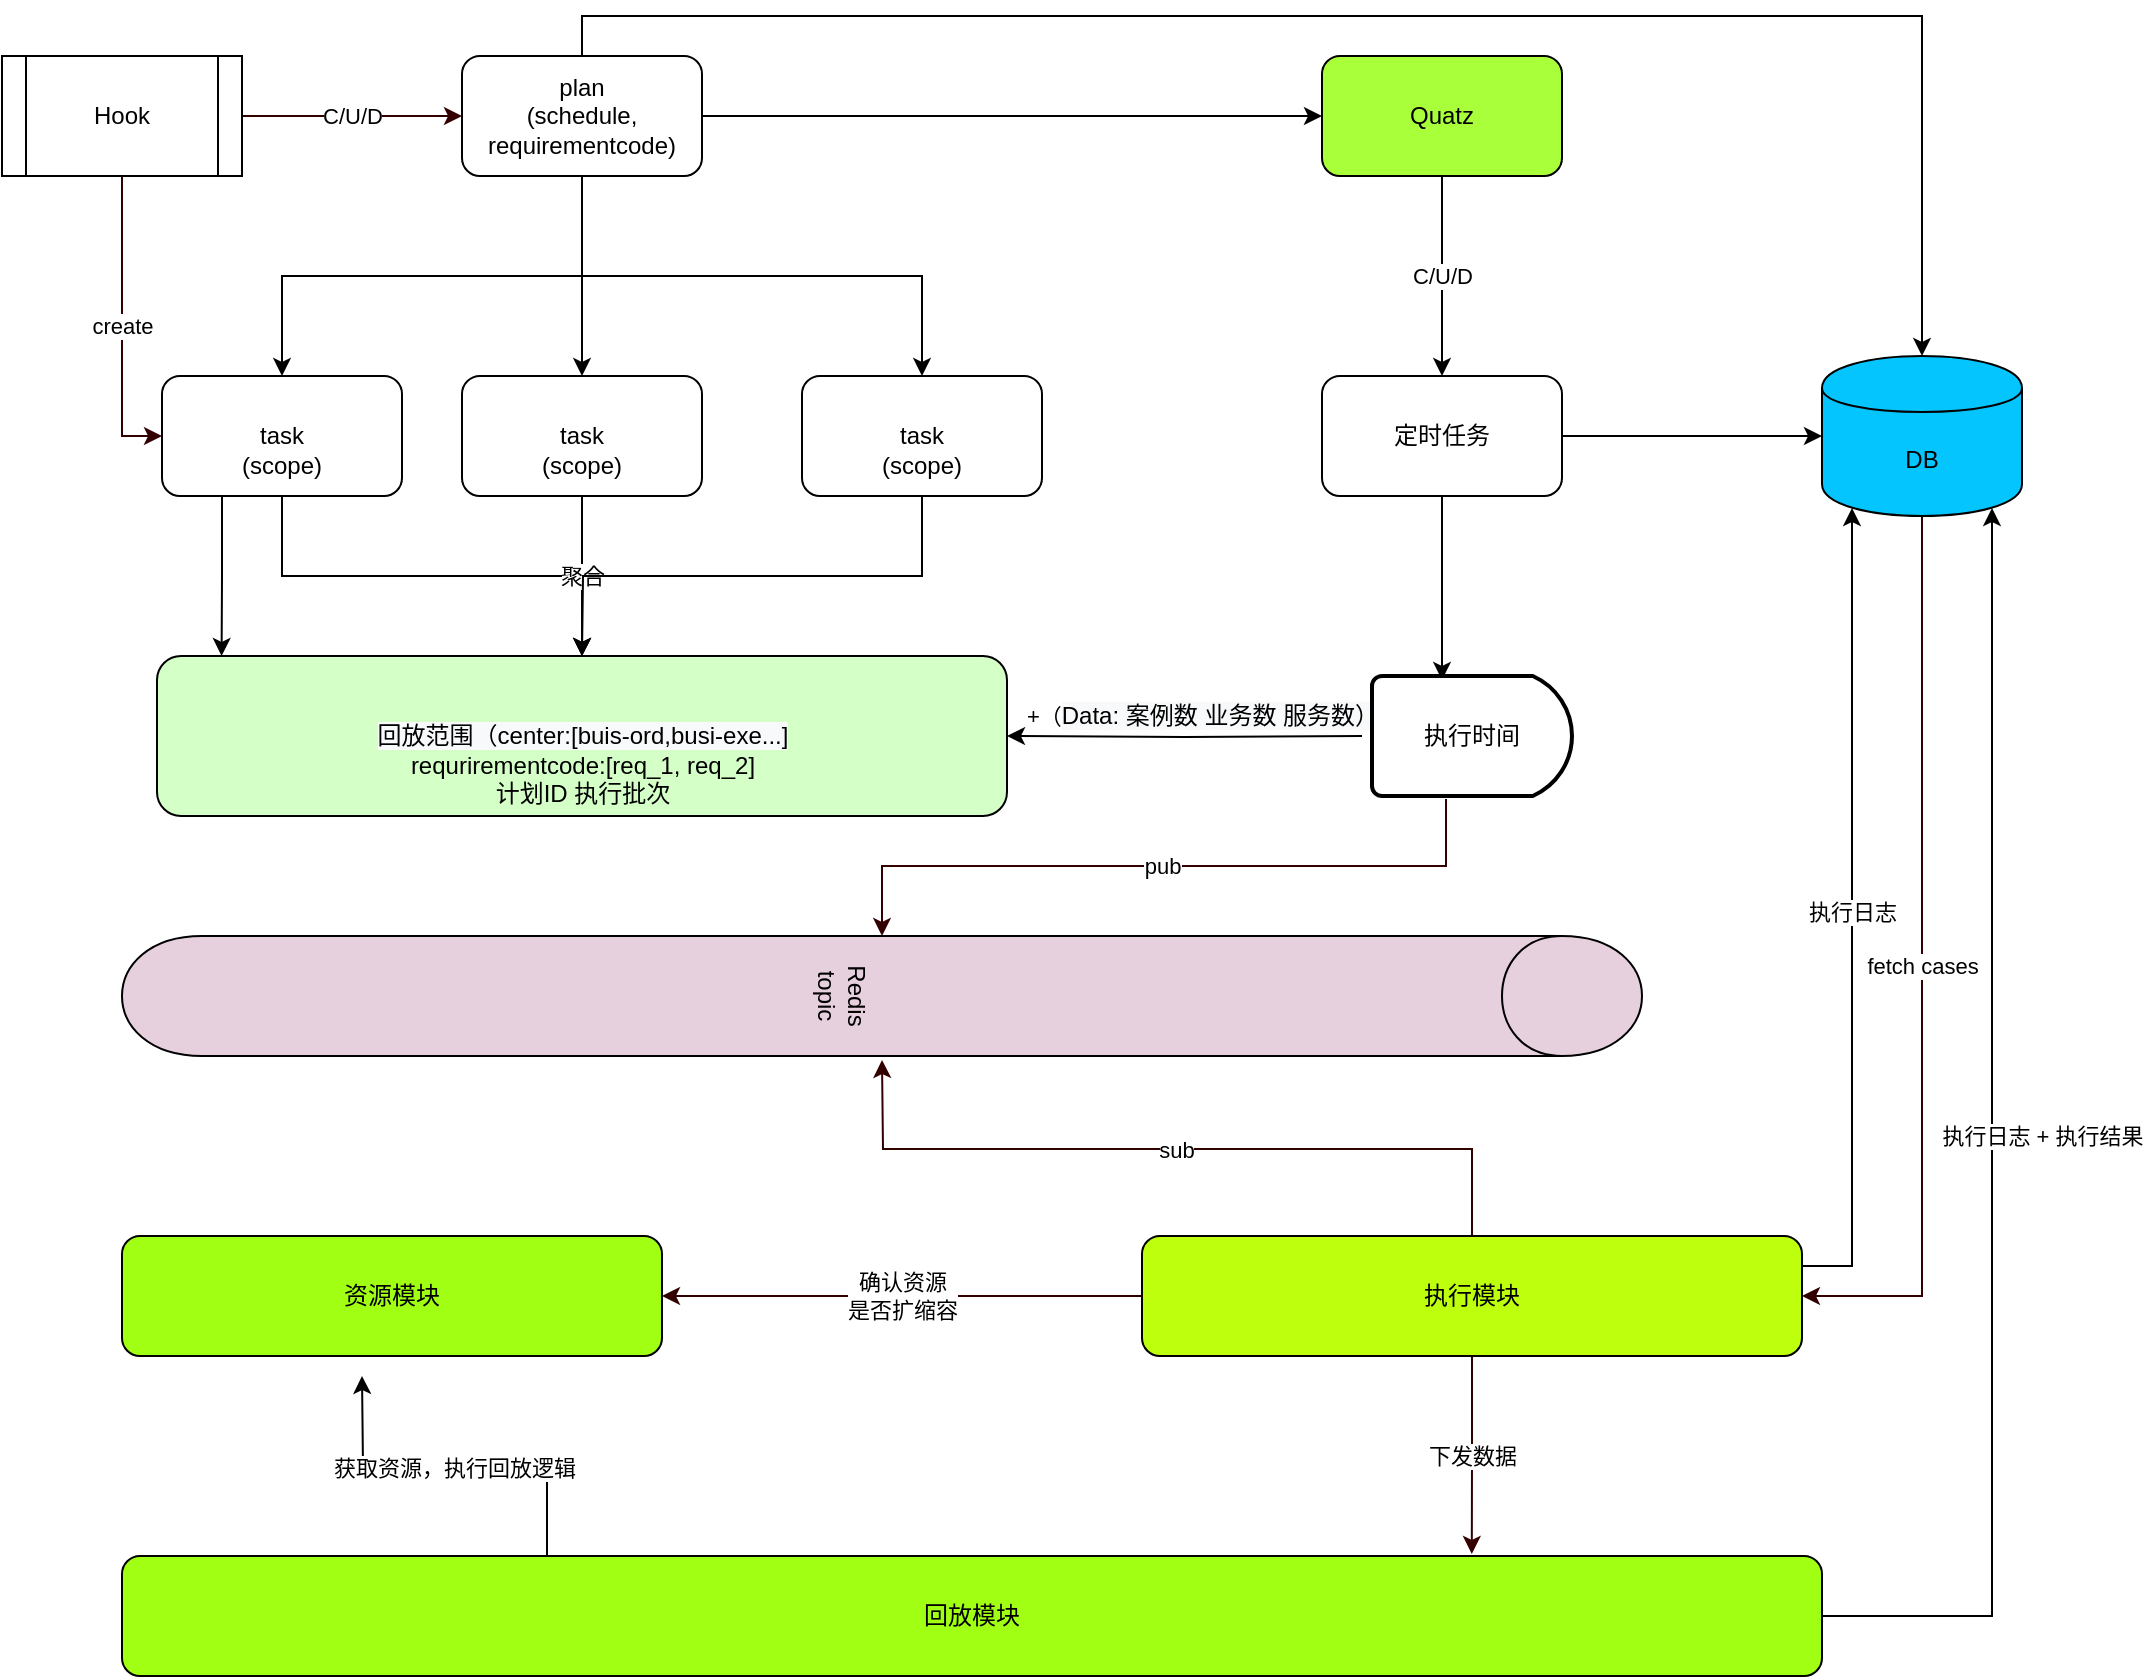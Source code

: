 <mxfile version="13.0.9" type="github">
  <diagram id="a6d8qoQg7wmettdPWS81" name="第 1 页">
    <mxGraphModel dx="1242" dy="683" grid="1" gridSize="10" guides="1" tooltips="1" connect="1" arrows="1" fold="1" page="1" pageScale="1" pageWidth="827" pageHeight="1169" math="0" shadow="0">
      <root>
        <mxCell id="0" />
        <mxCell id="1" parent="0" />
        <mxCell id="FVSSslxMcm7K-c5CqzQ3-6" style="edgeStyle=orthogonalEdgeStyle;rounded=0;orthogonalLoop=1;jettySize=auto;html=1;exitX=0.5;exitY=1;exitDx=0;exitDy=0;entryX=0.5;entryY=0;entryDx=0;entryDy=0;" parent="1" source="FVSSslxMcm7K-c5CqzQ3-2" target="FVSSslxMcm7K-c5CqzQ3-4" edge="1">
          <mxGeometry relative="1" as="geometry" />
        </mxCell>
        <mxCell id="FVSSslxMcm7K-c5CqzQ3-8" style="edgeStyle=orthogonalEdgeStyle;rounded=0;orthogonalLoop=1;jettySize=auto;html=1;exitX=0.5;exitY=1;exitDx=0;exitDy=0;entryX=0.5;entryY=0;entryDx=0;entryDy=0;" parent="1" source="FVSSslxMcm7K-c5CqzQ3-2" target="FVSSslxMcm7K-c5CqzQ3-3" edge="1">
          <mxGeometry relative="1" as="geometry" />
        </mxCell>
        <mxCell id="FVSSslxMcm7K-c5CqzQ3-9" style="edgeStyle=orthogonalEdgeStyle;rounded=0;orthogonalLoop=1;jettySize=auto;html=1;exitX=0.5;exitY=1;exitDx=0;exitDy=0;entryX=0.5;entryY=0;entryDx=0;entryDy=0;" parent="1" source="FVSSslxMcm7K-c5CqzQ3-2" target="FVSSslxMcm7K-c5CqzQ3-5" edge="1">
          <mxGeometry relative="1" as="geometry" />
        </mxCell>
        <mxCell id="qAdTjsP8O6FM5Z1obVZ--11" style="edgeStyle=orthogonalEdgeStyle;rounded=0;orthogonalLoop=1;jettySize=auto;html=1;exitX=0.5;exitY=0;exitDx=0;exitDy=0;entryX=0.5;entryY=0;entryDx=0;entryDy=0;" parent="1" source="FVSSslxMcm7K-c5CqzQ3-2" target="qAdTjsP8O6FM5Z1obVZ--9" edge="1">
          <mxGeometry relative="1" as="geometry" />
        </mxCell>
        <mxCell id="jSEHMp3xiI0pvjKX2GBw-10" style="edgeStyle=orthogonalEdgeStyle;rounded=0;orthogonalLoop=1;jettySize=auto;html=1;exitX=1;exitY=0.5;exitDx=0;exitDy=0;entryX=0;entryY=0.5;entryDx=0;entryDy=0;" parent="1" source="FVSSslxMcm7K-c5CqzQ3-2" target="qAdTjsP8O6FM5Z1obVZ--5" edge="1">
          <mxGeometry relative="1" as="geometry" />
        </mxCell>
        <mxCell id="FVSSslxMcm7K-c5CqzQ3-2" value="plan&lt;br&gt;(schedule, requirementcode)" style="rounded=1;whiteSpace=wrap;html=1;" parent="1" vertex="1">
          <mxGeometry x="250" y="60" width="120" height="60" as="geometry" />
        </mxCell>
        <mxCell id="911jX7e-q0z1Y5w5JWRH-14" style="edgeStyle=orthogonalEdgeStyle;rounded=0;orthogonalLoop=1;jettySize=auto;html=1;exitX=0.5;exitY=1;exitDx=0;exitDy=0;entryX=0.5;entryY=0;entryDx=0;entryDy=0;" parent="1" source="FVSSslxMcm7K-c5CqzQ3-3" target="FVSSslxMcm7K-c5CqzQ3-16" edge="1">
          <mxGeometry relative="1" as="geometry" />
        </mxCell>
        <mxCell id="qAdTjsP8O6FM5Z1obVZ--16" style="edgeStyle=orthogonalEdgeStyle;rounded=0;orthogonalLoop=1;jettySize=auto;html=1;exitX=0.25;exitY=1;exitDx=0;exitDy=0;entryX=0.076;entryY=0;entryDx=0;entryDy=0;entryPerimeter=0;" parent="1" source="FVSSslxMcm7K-c5CqzQ3-3" target="FVSSslxMcm7K-c5CqzQ3-16" edge="1">
          <mxGeometry relative="1" as="geometry">
            <mxPoint x="130" y="350" as="targetPoint" />
          </mxGeometry>
        </mxCell>
        <mxCell id="FVSSslxMcm7K-c5CqzQ3-3" value="&lt;br&gt;task&lt;br&gt;(scope)" style="rounded=1;whiteSpace=wrap;html=1;" parent="1" vertex="1">
          <mxGeometry x="100" y="220" width="120" height="60" as="geometry" />
        </mxCell>
        <mxCell id="911jX7e-q0z1Y5w5JWRH-11" value="聚合" style="edgeStyle=orthogonalEdgeStyle;rounded=0;orthogonalLoop=1;jettySize=auto;html=1;exitX=0.5;exitY=1;exitDx=0;exitDy=0;" parent="1" source="FVSSslxMcm7K-c5CqzQ3-4" target="FVSSslxMcm7K-c5CqzQ3-16" edge="1">
          <mxGeometry relative="1" as="geometry" />
        </mxCell>
        <mxCell id="FVSSslxMcm7K-c5CqzQ3-4" value="&lt;br&gt;task&lt;br&gt;(scope)" style="rounded=1;whiteSpace=wrap;html=1;" parent="1" vertex="1">
          <mxGeometry x="250" y="220" width="120" height="60" as="geometry" />
        </mxCell>
        <mxCell id="911jX7e-q0z1Y5w5JWRH-15" style="edgeStyle=orthogonalEdgeStyle;rounded=0;orthogonalLoop=1;jettySize=auto;html=1;exitX=0.5;exitY=1;exitDx=0;exitDy=0;" parent="1" source="FVSSslxMcm7K-c5CqzQ3-5" edge="1">
          <mxGeometry relative="1" as="geometry">
            <mxPoint x="310" y="360" as="targetPoint" />
          </mxGeometry>
        </mxCell>
        <mxCell id="FVSSslxMcm7K-c5CqzQ3-5" value="&lt;br&gt;task&lt;br&gt;(scope)" style="rounded=1;whiteSpace=wrap;html=1;" parent="1" vertex="1">
          <mxGeometry x="420" y="220" width="120" height="60" as="geometry" />
        </mxCell>
        <mxCell id="FVSSslxMcm7K-c5CqzQ3-16" value="&lt;br&gt;&lt;br&gt;&lt;span style=&quot;color: rgb(0 , 0 , 0) ; font-family: &amp;#34;helvetica&amp;#34; ; font-size: 12px ; font-style: normal ; font-weight: 400 ; letter-spacing: normal ; text-align: center ; text-indent: 0px ; text-transform: none ; word-spacing: 0px ; background-color: rgb(248 , 249 , 250) ; float: none ; display: inline&quot;&gt;回放范围（center:[buis-ord,busi-exe...]&lt;/span&gt;&lt;br&gt;requrirementcode:[req_1, req_2]&lt;br&gt;计划ID 执行批次" style="rounded=1;whiteSpace=wrap;html=1;fillColor=#D4FFC7;" parent="1" vertex="1">
          <mxGeometry x="97.5" y="360" width="425" height="80" as="geometry" />
        </mxCell>
        <mxCell id="qAdTjsP8O6FM5Z1obVZ--4" value="create" style="edgeStyle=orthogonalEdgeStyle;rounded=0;orthogonalLoop=1;jettySize=auto;html=1;exitX=0.5;exitY=1;exitDx=0;exitDy=0;entryX=0;entryY=0.5;entryDx=0;entryDy=0;strokeColor=#330000;" parent="1" source="qAdTjsP8O6FM5Z1obVZ--1" target="FVSSslxMcm7K-c5CqzQ3-3" edge="1">
          <mxGeometry relative="1" as="geometry" />
        </mxCell>
        <mxCell id="qAdTjsP8O6FM5Z1obVZ--29" value="C/U/D" style="edgeStyle=orthogonalEdgeStyle;rounded=0;orthogonalLoop=1;jettySize=auto;html=1;exitX=1;exitY=0.5;exitDx=0;exitDy=0;strokeColor=#330000;" parent="1" source="qAdTjsP8O6FM5Z1obVZ--1" target="FVSSslxMcm7K-c5CqzQ3-2" edge="1">
          <mxGeometry relative="1" as="geometry" />
        </mxCell>
        <mxCell id="qAdTjsP8O6FM5Z1obVZ--1" value="Hook" style="shape=process;whiteSpace=wrap;html=1;backgroundOutline=1;" parent="1" vertex="1">
          <mxGeometry x="20" y="60" width="120" height="60" as="geometry" />
        </mxCell>
        <mxCell id="qAdTjsP8O6FM5Z1obVZ--8" value="C/U/D" style="edgeStyle=orthogonalEdgeStyle;rounded=0;orthogonalLoop=1;jettySize=auto;html=1;exitX=0.5;exitY=1;exitDx=0;exitDy=0;entryX=0.5;entryY=0;entryDx=0;entryDy=0;" parent="1" source="qAdTjsP8O6FM5Z1obVZ--5" target="qAdTjsP8O6FM5Z1obVZ--7" edge="1">
          <mxGeometry relative="1" as="geometry" />
        </mxCell>
        <mxCell id="qAdTjsP8O6FM5Z1obVZ--5" value="Quatz" style="rounded=1;whiteSpace=wrap;html=1;fillColor=#AAFF3B;" parent="1" vertex="1">
          <mxGeometry x="680" y="60" width="120" height="60" as="geometry" />
        </mxCell>
        <mxCell id="jSEHMp3xiI0pvjKX2GBw-9" style="edgeStyle=orthogonalEdgeStyle;rounded=0;orthogonalLoop=1;jettySize=auto;html=1;exitX=1;exitY=0.5;exitDx=0;exitDy=0;entryX=0;entryY=0.5;entryDx=0;entryDy=0;" parent="1" source="qAdTjsP8O6FM5Z1obVZ--7" target="qAdTjsP8O6FM5Z1obVZ--9" edge="1">
          <mxGeometry relative="1" as="geometry" />
        </mxCell>
        <mxCell id="jSEHMp3xiI0pvjKX2GBw-13" style="edgeStyle=orthogonalEdgeStyle;rounded=0;orthogonalLoop=1;jettySize=auto;html=1;exitX=0.5;exitY=1;exitDx=0;exitDy=0;entryX=0.35;entryY=0.033;entryDx=0;entryDy=0;entryPerimeter=0;" parent="1" source="qAdTjsP8O6FM5Z1obVZ--7" target="jSEHMp3xiI0pvjKX2GBw-11" edge="1">
          <mxGeometry relative="1" as="geometry" />
        </mxCell>
        <mxCell id="qAdTjsP8O6FM5Z1obVZ--7" value="定时任务" style="rounded=1;whiteSpace=wrap;html=1;" parent="1" vertex="1">
          <mxGeometry x="680" y="220" width="120" height="60" as="geometry" />
        </mxCell>
        <mxCell id="qAdTjsP8O6FM5Z1obVZ--36" value="fetch cases" style="edgeStyle=orthogonalEdgeStyle;rounded=0;orthogonalLoop=1;jettySize=auto;html=1;exitX=0.5;exitY=1;exitDx=0;exitDy=0;entryX=1;entryY=0.5;entryDx=0;entryDy=0;strokeColor=#330000;" parent="1" source="qAdTjsP8O6FM5Z1obVZ--9" target="qAdTjsP8O6FM5Z1obVZ--21" edge="1">
          <mxGeometry relative="1" as="geometry" />
        </mxCell>
        <mxCell id="qAdTjsP8O6FM5Z1obVZ--9" value="DB" style="shape=cylinder;whiteSpace=wrap;html=1;boundedLbl=1;backgroundOutline=1;fillColor=#05C5FF;" parent="1" vertex="1">
          <mxGeometry x="930" y="210" width="100" height="80" as="geometry" />
        </mxCell>
        <mxCell id="qAdTjsP8O6FM5Z1obVZ--27" value="pub" style="edgeStyle=orthogonalEdgeStyle;rounded=0;orthogonalLoop=1;jettySize=auto;html=1;exitX=0.37;exitY=1.025;exitDx=0;exitDy=0;strokeColor=#330000;exitPerimeter=0;" parent="1" source="jSEHMp3xiI0pvjKX2GBw-11" target="qAdTjsP8O6FM5Z1obVZ--18" edge="1">
          <mxGeometry relative="1" as="geometry">
            <mxPoint x="740" y="440" as="sourcePoint" />
          </mxGeometry>
        </mxCell>
        <mxCell id="jSEHMp3xiI0pvjKX2GBw-4" value="+（&lt;span style=&quot;font-size: 12px ; background-color: rgb(248 , 249 , 250)&quot;&gt;Data: 案例数 业务数 服务数）&lt;/span&gt;" style="edgeStyle=orthogonalEdgeStyle;rounded=0;orthogonalLoop=1;jettySize=auto;html=1;exitX=0;exitY=0.5;exitDx=0;exitDy=0;entryX=1;entryY=0.5;entryDx=0;entryDy=0;" parent="1" target="FVSSslxMcm7K-c5CqzQ3-16" edge="1">
          <mxGeometry x="-0.099" y="-10" relative="1" as="geometry">
            <mxPoint x="700" y="400" as="sourcePoint" />
            <mxPoint as="offset" />
          </mxGeometry>
        </mxCell>
        <mxCell id="qAdTjsP8O6FM5Z1obVZ--18" value="Redis topic" style="shape=cylinder;whiteSpace=wrap;html=1;boundedLbl=1;backgroundOutline=1;fillColor=#E6D0DE;rotation=90;" parent="1" vertex="1">
          <mxGeometry x="430" y="150" width="60" height="760" as="geometry" />
        </mxCell>
        <mxCell id="qAdTjsP8O6FM5Z1obVZ--34" value="sub" style="edgeStyle=orthogonalEdgeStyle;rounded=0;orthogonalLoop=1;jettySize=auto;html=1;exitX=0.5;exitY=0;exitDx=0;exitDy=0;strokeColor=#330000;" parent="1" source="qAdTjsP8O6FM5Z1obVZ--21" edge="1">
          <mxGeometry relative="1" as="geometry">
            <mxPoint x="460" y="562" as="targetPoint" />
          </mxGeometry>
        </mxCell>
        <mxCell id="qAdTjsP8O6FM5Z1obVZ--35" value="确认资源&lt;br&gt;是否扩缩容" style="edgeStyle=orthogonalEdgeStyle;rounded=0;orthogonalLoop=1;jettySize=auto;html=1;exitX=0;exitY=0.5;exitDx=0;exitDy=0;entryX=1;entryY=0.5;entryDx=0;entryDy=0;strokeColor=#330000;" parent="1" source="qAdTjsP8O6FM5Z1obVZ--21" target="qAdTjsP8O6FM5Z1obVZ--30" edge="1">
          <mxGeometry relative="1" as="geometry" />
        </mxCell>
        <mxCell id="qAdTjsP8O6FM5Z1obVZ--38" value="下发数据" style="edgeStyle=orthogonalEdgeStyle;rounded=0;orthogonalLoop=1;jettySize=auto;html=1;exitX=0.5;exitY=1;exitDx=0;exitDy=0;entryX=0.794;entryY=-0.017;entryDx=0;entryDy=0;entryPerimeter=0;strokeColor=#330000;" parent="1" source="qAdTjsP8O6FM5Z1obVZ--21" target="qAdTjsP8O6FM5Z1obVZ--37" edge="1">
          <mxGeometry relative="1" as="geometry" />
        </mxCell>
        <mxCell id="3TIEFKe1cTqKdpZzIpVS-1" value="执行日志" style="edgeStyle=orthogonalEdgeStyle;rounded=0;orthogonalLoop=1;jettySize=auto;html=1;exitX=1;exitY=0.25;exitDx=0;exitDy=0;entryX=0.15;entryY=0.95;entryDx=0;entryDy=0;entryPerimeter=0;" edge="1" parent="1" source="qAdTjsP8O6FM5Z1obVZ--21" target="qAdTjsP8O6FM5Z1obVZ--9">
          <mxGeometry relative="1" as="geometry" />
        </mxCell>
        <mxCell id="qAdTjsP8O6FM5Z1obVZ--21" value="执行模块" style="rounded=1;whiteSpace=wrap;html=1;fillColor=#BEFF0D;" parent="1" vertex="1">
          <mxGeometry x="590" y="650" width="330" height="60" as="geometry" />
        </mxCell>
        <mxCell id="qAdTjsP8O6FM5Z1obVZ--30" value="资源模块" style="rounded=1;whiteSpace=wrap;html=1;fillColor=#A1FF14;" parent="1" vertex="1">
          <mxGeometry x="80" y="650" width="270" height="60" as="geometry" />
        </mxCell>
        <mxCell id="jSEHMp3xiI0pvjKX2GBw-5" value="获取资源，执行回放逻辑" style="edgeStyle=orthogonalEdgeStyle;rounded=0;orthogonalLoop=1;jettySize=auto;html=1;exitX=0.25;exitY=0;exitDx=0;exitDy=0;" parent="1" source="qAdTjsP8O6FM5Z1obVZ--37" edge="1">
          <mxGeometry relative="1" as="geometry">
            <mxPoint x="200" y="720" as="targetPoint" />
          </mxGeometry>
        </mxCell>
        <mxCell id="jSEHMp3xiI0pvjKX2GBw-6" value="执行日志 + 执行结果" style="edgeStyle=orthogonalEdgeStyle;rounded=0;orthogonalLoop=1;jettySize=auto;html=1;exitX=1;exitY=0.5;exitDx=0;exitDy=0;entryX=0.85;entryY=0.95;entryDx=0;entryDy=0;entryPerimeter=0;" parent="1" source="qAdTjsP8O6FM5Z1obVZ--37" target="qAdTjsP8O6FM5Z1obVZ--9" edge="1">
          <mxGeometry x="0.017" y="-25" relative="1" as="geometry">
            <mxPoint as="offset" />
          </mxGeometry>
        </mxCell>
        <mxCell id="qAdTjsP8O6FM5Z1obVZ--37" value="回放模块" style="rounded=1;whiteSpace=wrap;html=1;fillColor=#A1FF14;" parent="1" vertex="1">
          <mxGeometry x="80" y="810" width="850" height="60" as="geometry" />
        </mxCell>
        <mxCell id="jSEHMp3xiI0pvjKX2GBw-11" value="执行时间" style="strokeWidth=2;html=1;shape=mxgraph.flowchart.delay;whiteSpace=wrap;fillColor=#FFFFFF;" parent="1" vertex="1">
          <mxGeometry x="705" y="370" width="100" height="60" as="geometry" />
        </mxCell>
      </root>
    </mxGraphModel>
  </diagram>
</mxfile>

